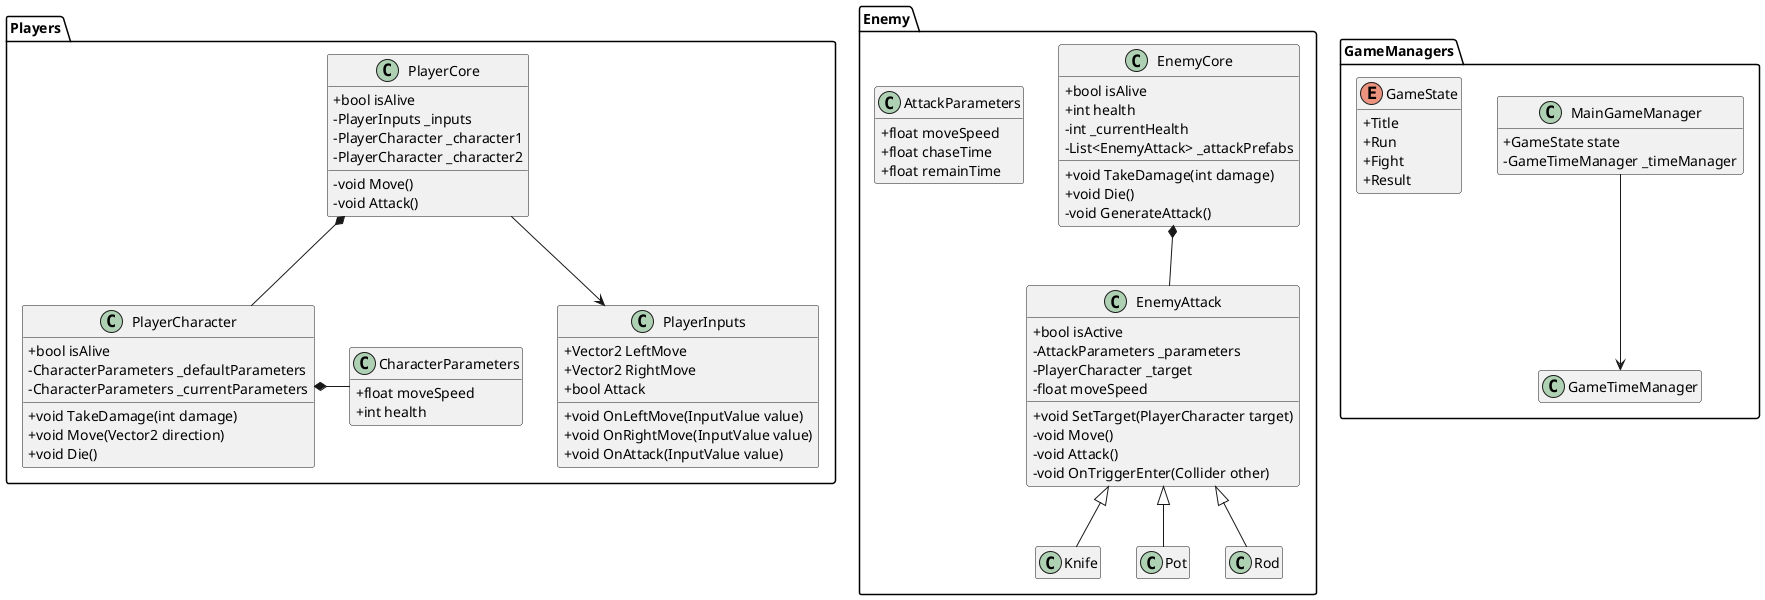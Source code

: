 @startuml Class
skinparam classAttributeIconSize 0
hide empty members

namespace Players {
    class CharacterParameters{
        + float moveSpeed
        + int health
    }

    class PlayerInputs{
        + Vector2 LeftMove
        + Vector2 RightMove
        + bool Attack

        + void OnLeftMove(InputValue value)
        + void OnRightMove(InputValue value)
        + void OnAttack(InputValue value)
    }


    class PlayerCore {
        + bool isAlive
        - PlayerInputs _inputs
        - PlayerCharacter _character1
        - PlayerCharacter _character2

        - void Move()
        - void Attack()
    }

    PlayerCore --> PlayerInputs

    class PlayerCharacter {
        + bool isAlive
        - CharacterParameters _defaultParameters
        - CharacterParameters _currentParameters

        + void TakeDamage(int damage)
        + void Move(Vector2 direction)
        + void Die()
    }

    PlayerCharacter *- CharacterParameters
    PlayerCore *-- PlayerCharacter
}

namespace Enemy {
    class EnemyCore {
        + bool isAlive
        + int health
        - int _currentHealth
        - List<EnemyAttack> _attackPrefabs

        + void TakeDamage(int damage)
        + void Die()
        - void GenerateAttack()
    }

    class AttackParameters {
        + float moveSpeed
        + float chaseTime
        + float remainTime
    }

    class EnemyAttack {
        + bool isActive
        - AttackParameters _parameters
        - PlayerCharacter _target
        - float moveSpeed

        + void SetTarget(PlayerCharacter target)
        - void Move()
        - void Attack()
        - void OnTriggerEnter(Collider other)
    }

    EnemyCore *-- EnemyAttack

    class Knife
    class Pot
    Class Rod

    EnemyAttack <|-- Knife
    EnemyAttack <|-- Pot
    EnemyAttack <|-- Rod
}

namespace GameManagers {
    class MainGameManager {
        + GameState state
        - GameTimeManager _timeManager
    }

    enum GameState{
        + Title
        + Run
        + Fight
        + Result
    }

    class GameTimeManager

    MainGameManager --> GameTimeManager
}

@enduml
